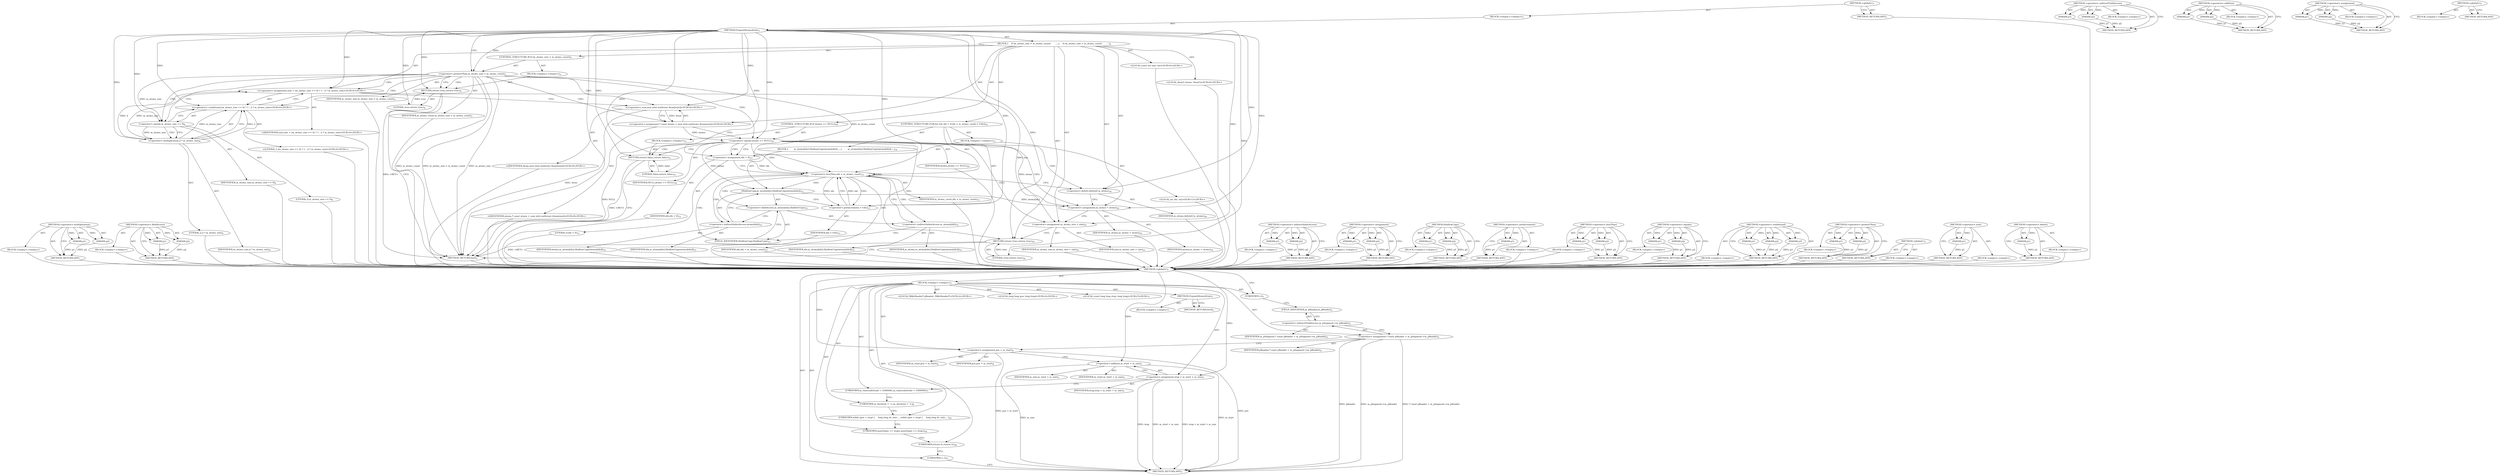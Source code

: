 digraph "&lt;global&gt;" {
vulnerable_115 [label=<(METHOD,&lt;operator&gt;.multiplication)>];
vulnerable_116 [label=<(PARAM,p1)>];
vulnerable_117 [label=<(PARAM,p2)>];
vulnerable_118 [label=<(BLOCK,&lt;empty&gt;,&lt;empty&gt;)>];
vulnerable_119 [label=<(METHOD_RETURN,ANY)>];
vulnerable_138 [label=<(METHOD,&lt;operator&gt;.fieldAccess)>];
vulnerable_139 [label=<(PARAM,p1)>];
vulnerable_140 [label=<(PARAM,p2)>];
vulnerable_141 [label=<(BLOCK,&lt;empty&gt;,&lt;empty&gt;)>];
vulnerable_142 [label=<(METHOD_RETURN,ANY)>];
vulnerable_6 [label=<(METHOD,&lt;global&gt;)<SUB>1</SUB>>];
vulnerable_7 [label=<(BLOCK,&lt;empty&gt;,&lt;empty&gt;)<SUB>1</SUB>>];
vulnerable_8 [label=<(METHOD,ExpandAtomsArray)<SUB>1</SUB>>];
vulnerable_9 [label=<(BLOCK,{
    if (m_atoms_size &gt; m_atoms_count)
       ...,{
    if (m_atoms_size &gt; m_atoms_count)
       ...)<SUB>2</SUB>>];
vulnerable_10 [label=<(CONTROL_STRUCTURE,IF,if (m_atoms_size &gt; m_atoms_count))<SUB>3</SUB>>];
vulnerable_11 [label=<(&lt;operator&gt;.greaterThan,m_atoms_size &gt; m_atoms_count)<SUB>3</SUB>>];
vulnerable_12 [label=<(IDENTIFIER,m_atoms_size,m_atoms_size &gt; m_atoms_count)<SUB>3</SUB>>];
vulnerable_13 [label=<(IDENTIFIER,m_atoms_count,m_atoms_size &gt; m_atoms_count)<SUB>3</SUB>>];
vulnerable_14 [label=<(BLOCK,&lt;empty&gt;,&lt;empty&gt;)<SUB>4</SUB>>];
vulnerable_15 [label=<(RETURN,return true;,return true;)<SUB>4</SUB>>];
vulnerable_16 [label=<(LITERAL,true,return true;)<SUB>4</SUB>>];
vulnerable_17 [label="<(LOCAL,const int size: int)<SUB>6</SUB>>"];
vulnerable_18 [label="<(&lt;operator&gt;.assignment,size = (m_atoms_size == 0) ? 1 : 2 * m_atoms_size)<SUB>6</SUB>>"];
vulnerable_19 [label="<(IDENTIFIER,size,size = (m_atoms_size == 0) ? 1 : 2 * m_atoms_size)<SUB>6</SUB>>"];
vulnerable_20 [label="<(&lt;operator&gt;.conditional,(m_atoms_size == 0) ? 1 : 2 * m_atoms_size)<SUB>6</SUB>>"];
vulnerable_21 [label=<(&lt;operator&gt;.equals,m_atoms_size == 0)<SUB>6</SUB>>];
vulnerable_22 [label=<(IDENTIFIER,m_atoms_size,m_atoms_size == 0)<SUB>6</SUB>>];
vulnerable_23 [label=<(LITERAL,0,m_atoms_size == 0)<SUB>6</SUB>>];
vulnerable_24 [label="<(LITERAL,1,(m_atoms_size == 0) ? 1 : 2 * m_atoms_size)<SUB>6</SUB>>"];
vulnerable_25 [label=<(&lt;operator&gt;.multiplication,2 * m_atoms_size)<SUB>6</SUB>>];
vulnerable_26 [label=<(LITERAL,2,2 * m_atoms_size)<SUB>6</SUB>>];
vulnerable_27 [label=<(IDENTIFIER,m_atoms_size,2 * m_atoms_size)<SUB>6</SUB>>];
vulnerable_28 [label="<(LOCAL,Atom* atoms: Atom*)<SUB>8</SUB>>"];
vulnerable_29 [label="<(&lt;operator&gt;.assignment,* const atoms = new (std::nothrow) Atom[size])<SUB>8</SUB>>"];
vulnerable_30 [label="<(IDENTIFIER,atoms,* const atoms = new (std::nothrow) Atom[size])<SUB>8</SUB>>"];
vulnerable_31 [label="<(&lt;operator&gt;.new,new (std::nothrow) Atom[size])<SUB>8</SUB>>"];
vulnerable_32 [label="<(IDENTIFIER,Atom,new (std::nothrow) Atom[size])<SUB>8</SUB>>"];
vulnerable_33 [label=<(CONTROL_STRUCTURE,IF,if (atoms == NULL))<SUB>10</SUB>>];
vulnerable_34 [label=<(&lt;operator&gt;.equals,atoms == NULL)<SUB>10</SUB>>];
vulnerable_35 [label=<(IDENTIFIER,atoms,atoms == NULL)<SUB>10</SUB>>];
vulnerable_36 [label=<(IDENTIFIER,NULL,atoms == NULL)<SUB>10</SUB>>];
vulnerable_37 [label=<(BLOCK,&lt;empty&gt;,&lt;empty&gt;)<SUB>11</SUB>>];
vulnerable_38 [label=<(RETURN,return false;,return false;)<SUB>11</SUB>>];
vulnerable_39 [label=<(LITERAL,false,return false;)<SUB>11</SUB>>];
vulnerable_40 [label=<(CONTROL_STRUCTURE,FOR,for (int idx = 0;idx &lt; m_atoms_count;++idx))<SUB>13</SUB>>];
vulnerable_41 [label=<(BLOCK,&lt;empty&gt;,&lt;empty&gt;)<SUB>13</SUB>>];
vulnerable_42 [label="<(LOCAL,int idx: int)<SUB>13</SUB>>"];
vulnerable_43 [label=<(&lt;operator&gt;.assignment,idx = 0)<SUB>13</SUB>>];
vulnerable_44 [label=<(IDENTIFIER,idx,idx = 0)<SUB>13</SUB>>];
vulnerable_45 [label=<(LITERAL,0,idx = 0)<SUB>13</SUB>>];
vulnerable_46 [label=<(&lt;operator&gt;.lessThan,idx &lt; m_atoms_count)<SUB>13</SUB>>];
vulnerable_47 [label=<(IDENTIFIER,idx,idx &lt; m_atoms_count)<SUB>13</SUB>>];
vulnerable_48 [label=<(IDENTIFIER,m_atoms_count,idx &lt; m_atoms_count)<SUB>13</SUB>>];
vulnerable_49 [label=<(&lt;operator&gt;.preIncrement,++idx)<SUB>13</SUB>>];
vulnerable_50 [label=<(IDENTIFIER,idx,++idx)<SUB>13</SUB>>];
vulnerable_51 [label=<(BLOCK,{
        m_atoms[idx].ShallowCopy(atoms[idx]);...,{
        m_atoms[idx].ShallowCopy(atoms[idx]);...)<SUB>14</SUB>>];
vulnerable_52 [label=<(ShallowCopy,m_atoms[idx].ShallowCopy(atoms[idx]))<SUB>15</SUB>>];
vulnerable_53 [label=<(&lt;operator&gt;.fieldAccess,m_atoms[idx].ShallowCopy)<SUB>15</SUB>>];
vulnerable_54 [label=<(&lt;operator&gt;.indirectIndexAccess,m_atoms[idx])<SUB>15</SUB>>];
vulnerable_55 [label=<(IDENTIFIER,m_atoms,m_atoms[idx].ShallowCopy(atoms[idx]))<SUB>15</SUB>>];
vulnerable_56 [label=<(IDENTIFIER,idx,m_atoms[idx].ShallowCopy(atoms[idx]))<SUB>15</SUB>>];
vulnerable_57 [label=<(FIELD_IDENTIFIER,ShallowCopy,ShallowCopy)<SUB>15</SUB>>];
vulnerable_58 [label=<(&lt;operator&gt;.indirectIndexAccess,atoms[idx])<SUB>15</SUB>>];
vulnerable_59 [label=<(IDENTIFIER,atoms,m_atoms[idx].ShallowCopy(atoms[idx]))<SUB>15</SUB>>];
vulnerable_60 [label=<(IDENTIFIER,idx,m_atoms[idx].ShallowCopy(atoms[idx]))<SUB>15</SUB>>];
vulnerable_61 [label=<(&lt;operator&gt;.delete,delete[] m_atoms)<SUB>18</SUB>>];
vulnerable_62 [label=<(IDENTIFIER,m_atoms,delete[] m_atoms)<SUB>18</SUB>>];
vulnerable_63 [label=<(&lt;operator&gt;.assignment,m_atoms = atoms)<SUB>19</SUB>>];
vulnerable_64 [label=<(IDENTIFIER,m_atoms,m_atoms = atoms)<SUB>19</SUB>>];
vulnerable_65 [label=<(IDENTIFIER,atoms,m_atoms = atoms)<SUB>19</SUB>>];
vulnerable_66 [label=<(&lt;operator&gt;.assignment,m_atoms_size = size)<SUB>21</SUB>>];
vulnerable_67 [label=<(IDENTIFIER,m_atoms_size,m_atoms_size = size)<SUB>21</SUB>>];
vulnerable_68 [label=<(IDENTIFIER,size,m_atoms_size = size)<SUB>21</SUB>>];
vulnerable_69 [label=<(RETURN,return true;,return true;)<SUB>22</SUB>>];
vulnerable_70 [label=<(LITERAL,true,return true;)<SUB>22</SUB>>];
vulnerable_71 [label=<(METHOD_RETURN,bool)<SUB>1</SUB>>];
vulnerable_73 [label=<(METHOD_RETURN,ANY)<SUB>1</SUB>>];
vulnerable_143 [label=<(METHOD,&lt;operator&gt;.indirectIndexAccess)>];
vulnerable_144 [label=<(PARAM,p1)>];
vulnerable_145 [label=<(PARAM,p2)>];
vulnerable_146 [label=<(BLOCK,&lt;empty&gt;,&lt;empty&gt;)>];
vulnerable_147 [label=<(METHOD_RETURN,ANY)>];
vulnerable_99 [label=<(METHOD,&lt;operator&gt;.assignment)>];
vulnerable_100 [label=<(PARAM,p1)>];
vulnerable_101 [label=<(PARAM,p2)>];
vulnerable_102 [label=<(BLOCK,&lt;empty&gt;,&lt;empty&gt;)>];
vulnerable_103 [label=<(METHOD_RETURN,ANY)>];
vulnerable_133 [label=<(METHOD,ShallowCopy)>];
vulnerable_134 [label=<(PARAM,p1)>];
vulnerable_135 [label=<(PARAM,p2)>];
vulnerable_136 [label=<(BLOCK,&lt;empty&gt;,&lt;empty&gt;)>];
vulnerable_137 [label=<(METHOD_RETURN,ANY)>];
vulnerable_129 [label=<(METHOD,&lt;operator&gt;.preIncrement)>];
vulnerable_130 [label=<(PARAM,p1)>];
vulnerable_131 [label=<(BLOCK,&lt;empty&gt;,&lt;empty&gt;)>];
vulnerable_132 [label=<(METHOD_RETURN,ANY)>];
vulnerable_124 [label=<(METHOD,&lt;operator&gt;.lessThan)>];
vulnerable_125 [label=<(PARAM,p1)>];
vulnerable_126 [label=<(PARAM,p2)>];
vulnerable_127 [label=<(BLOCK,&lt;empty&gt;,&lt;empty&gt;)>];
vulnerable_128 [label=<(METHOD_RETURN,ANY)>];
vulnerable_110 [label=<(METHOD,&lt;operator&gt;.equals)>];
vulnerable_111 [label=<(PARAM,p1)>];
vulnerable_112 [label=<(PARAM,p2)>];
vulnerable_113 [label=<(BLOCK,&lt;empty&gt;,&lt;empty&gt;)>];
vulnerable_114 [label=<(METHOD_RETURN,ANY)>];
vulnerable_104 [label=<(METHOD,&lt;operator&gt;.conditional)>];
vulnerable_105 [label=<(PARAM,p1)>];
vulnerable_106 [label=<(PARAM,p2)>];
vulnerable_107 [label=<(PARAM,p3)>];
vulnerable_108 [label=<(BLOCK,&lt;empty&gt;,&lt;empty&gt;)>];
vulnerable_109 [label=<(METHOD_RETURN,ANY)>];
vulnerable_94 [label=<(METHOD,&lt;operator&gt;.greaterThan)>];
vulnerable_95 [label=<(PARAM,p1)>];
vulnerable_96 [label=<(PARAM,p2)>];
vulnerable_97 [label=<(BLOCK,&lt;empty&gt;,&lt;empty&gt;)>];
vulnerable_98 [label=<(METHOD_RETURN,ANY)>];
vulnerable_88 [label=<(METHOD,&lt;global&gt;)<SUB>1</SUB>>];
vulnerable_89 [label=<(BLOCK,&lt;empty&gt;,&lt;empty&gt;)>];
vulnerable_90 [label=<(METHOD_RETURN,ANY)>];
vulnerable_120 [label=<(METHOD,&lt;operator&gt;.new)>];
vulnerable_121 [label=<(PARAM,p1)>];
vulnerable_122 [label=<(BLOCK,&lt;empty&gt;,&lt;empty&gt;)>];
vulnerable_123 [label=<(METHOD_RETURN,ANY)>];
vulnerable_148 [label=<(METHOD,&lt;operator&gt;.delete)>];
vulnerable_149 [label=<(PARAM,p1)>];
vulnerable_150 [label=<(BLOCK,&lt;empty&gt;,&lt;empty&gt;)>];
vulnerable_151 [label=<(METHOD_RETURN,ANY)>];
fixed_6 [label=<(METHOD,&lt;global&gt;)<SUB>1</SUB>>];
fixed_7 [label=<(BLOCK,&lt;empty&gt;,&lt;empty&gt;)<SUB>1</SUB>>];
fixed_8 [label=<(METHOD,ExpandAtomsArray)<SUB>1</SUB>>];
fixed_9 [label=<(BLOCK,&lt;empty&gt;,&lt;empty&gt;)>];
fixed_10 [label=<(METHOD_RETURN,bool)<SUB>1</SUB>>];
fixed_12 [label=<(UNKNOWN,),))<SUB>1</SUB>>];
fixed_13 [label="<(LOCAL,IMkvReader* pReader: IMkvReader*)<SUB>2</SUB>>"];
fixed_14 [label=<(&lt;operator&gt;.assignment,* const pReader = m_pSegment-&gt;m_pReader)<SUB>2</SUB>>];
fixed_15 [label=<(IDENTIFIER,pReader,* const pReader = m_pSegment-&gt;m_pReader)<SUB>2</SUB>>];
fixed_16 [label=<(&lt;operator&gt;.indirectFieldAccess,m_pSegment-&gt;m_pReader)<SUB>2</SUB>>];
fixed_17 [label=<(IDENTIFIER,m_pSegment,* const pReader = m_pSegment-&gt;m_pReader)<SUB>2</SUB>>];
fixed_18 [label=<(FIELD_IDENTIFIER,m_pReader,m_pReader)<SUB>2</SUB>>];
fixed_19 [label="<(LOCAL,long long pos: long long)<SUB>4</SUB>>"];
fixed_20 [label=<(&lt;operator&gt;.assignment,pos = m_start)<SUB>4</SUB>>];
fixed_21 [label=<(IDENTIFIER,pos,pos = m_start)<SUB>4</SUB>>];
fixed_22 [label=<(IDENTIFIER,m_start,pos = m_start)<SUB>4</SUB>>];
fixed_23 [label="<(LOCAL,const long long stop: long long)<SUB>5</SUB>>"];
fixed_24 [label=<(&lt;operator&gt;.assignment,stop = m_start + m_size)<SUB>5</SUB>>];
fixed_25 [label=<(IDENTIFIER,stop,stop = m_start + m_size)<SUB>5</SUB>>];
fixed_26 [label=<(&lt;operator&gt;.addition,m_start + m_size)<SUB>5</SUB>>];
fixed_27 [label=<(IDENTIFIER,m_start,m_start + m_size)<SUB>5</SUB>>];
fixed_28 [label=<(IDENTIFIER,m_size,m_start + m_size)<SUB>5</SUB>>];
fixed_29 [label=<(UNKNOWN,m_timecodeScale = 1000000;,m_timecodeScale = 1000000;)<SUB>7</SUB>>];
fixed_30 [label=<(UNKNOWN,m_duration = -1;,m_duration = -1;)<SUB>8</SUB>>];
fixed_31 [label=<(UNKNOWN,while (pos &lt; stop) {
    long long id, size;
 
...,while (pos &lt; stop) {
    long long id, size;
 
...)<SUB>10</SUB>>];
fixed_32 [label=<(UNKNOWN,assert(pos == stop);,assert(pos == stop);)<SUB>54</SUB>>];
fixed_33 [label=<(UNKNOWN,return 0;,return 0;)<SUB>56</SUB>>];
fixed_34 [label=<(UNKNOWN,},})<SUB>57</SUB>>];
fixed_35 [label=<(METHOD_RETURN,ANY)<SUB>1</SUB>>];
fixed_57 [label=<(METHOD,&lt;operator&gt;.indirectFieldAccess)>];
fixed_58 [label=<(PARAM,p1)>];
fixed_59 [label=<(PARAM,p2)>];
fixed_60 [label=<(BLOCK,&lt;empty&gt;,&lt;empty&gt;)>];
fixed_61 [label=<(METHOD_RETURN,ANY)>];
fixed_62 [label=<(METHOD,&lt;operator&gt;.addition)>];
fixed_63 [label=<(PARAM,p1)>];
fixed_64 [label=<(PARAM,p2)>];
fixed_65 [label=<(BLOCK,&lt;empty&gt;,&lt;empty&gt;)>];
fixed_66 [label=<(METHOD_RETURN,ANY)>];
fixed_52 [label=<(METHOD,&lt;operator&gt;.assignment)>];
fixed_53 [label=<(PARAM,p1)>];
fixed_54 [label=<(PARAM,p2)>];
fixed_55 [label=<(BLOCK,&lt;empty&gt;,&lt;empty&gt;)>];
fixed_56 [label=<(METHOD_RETURN,ANY)>];
fixed_46 [label=<(METHOD,&lt;global&gt;)<SUB>1</SUB>>];
fixed_47 [label=<(BLOCK,&lt;empty&gt;,&lt;empty&gt;)>];
fixed_48 [label=<(METHOD_RETURN,ANY)>];
vulnerable_115 -> vulnerable_116  [key=0, label="AST: "];
vulnerable_115 -> vulnerable_116  [key=1, label="DDG: "];
vulnerable_115 -> vulnerable_118  [key=0, label="AST: "];
vulnerable_115 -> vulnerable_117  [key=0, label="AST: "];
vulnerable_115 -> vulnerable_117  [key=1, label="DDG: "];
vulnerable_115 -> vulnerable_119  [key=0, label="AST: "];
vulnerable_115 -> vulnerable_119  [key=1, label="CFG: "];
vulnerable_116 -> vulnerable_119  [key=0, label="DDG: p1"];
vulnerable_117 -> vulnerable_119  [key=0, label="DDG: p2"];
vulnerable_118 -> fixed_6  [key=0];
vulnerable_119 -> fixed_6  [key=0];
vulnerable_138 -> vulnerable_139  [key=0, label="AST: "];
vulnerable_138 -> vulnerable_139  [key=1, label="DDG: "];
vulnerable_138 -> vulnerable_141  [key=0, label="AST: "];
vulnerable_138 -> vulnerable_140  [key=0, label="AST: "];
vulnerable_138 -> vulnerable_140  [key=1, label="DDG: "];
vulnerable_138 -> vulnerable_142  [key=0, label="AST: "];
vulnerable_138 -> vulnerable_142  [key=1, label="CFG: "];
vulnerable_139 -> vulnerable_142  [key=0, label="DDG: p1"];
vulnerable_140 -> vulnerable_142  [key=0, label="DDG: p2"];
vulnerable_141 -> fixed_6  [key=0];
vulnerable_142 -> fixed_6  [key=0];
vulnerable_6 -> vulnerable_7  [key=0, label="AST: "];
vulnerable_6 -> vulnerable_73  [key=0, label="AST: "];
vulnerable_6 -> vulnerable_73  [key=1, label="CFG: "];
vulnerable_7 -> vulnerable_8  [key=0, label="AST: "];
vulnerable_8 -> vulnerable_9  [key=0, label="AST: "];
vulnerable_8 -> vulnerable_71  [key=0, label="AST: "];
vulnerable_8 -> vulnerable_11  [key=0, label="CFG: "];
vulnerable_8 -> vulnerable_11  [key=1, label="DDG: "];
vulnerable_8 -> vulnerable_18  [key=0, label="DDG: "];
vulnerable_8 -> vulnerable_63  [key=0, label="DDG: "];
vulnerable_8 -> vulnerable_66  [key=0, label="DDG: "];
vulnerable_8 -> vulnerable_69  [key=0, label="DDG: "];
vulnerable_8 -> vulnerable_61  [key=0, label="DDG: "];
vulnerable_8 -> vulnerable_70  [key=0, label="DDG: "];
vulnerable_8 -> vulnerable_15  [key=0, label="DDG: "];
vulnerable_8 -> vulnerable_20  [key=0, label="DDG: "];
vulnerable_8 -> vulnerable_31  [key=0, label="DDG: "];
vulnerable_8 -> vulnerable_34  [key=0, label="DDG: "];
vulnerable_8 -> vulnerable_38  [key=0, label="DDG: "];
vulnerable_8 -> vulnerable_43  [key=0, label="DDG: "];
vulnerable_8 -> vulnerable_46  [key=0, label="DDG: "];
vulnerable_8 -> vulnerable_49  [key=0, label="DDG: "];
vulnerable_8 -> vulnerable_16  [key=0, label="DDG: "];
vulnerable_8 -> vulnerable_21  [key=0, label="DDG: "];
vulnerable_8 -> vulnerable_25  [key=0, label="DDG: "];
vulnerable_8 -> vulnerable_39  [key=0, label="DDG: "];
vulnerable_9 -> vulnerable_10  [key=0, label="AST: "];
vulnerable_9 -> vulnerable_17  [key=0, label="AST: "];
vulnerable_9 -> vulnerable_18  [key=0, label="AST: "];
vulnerable_9 -> vulnerable_28  [key=0, label="AST: "];
vulnerable_9 -> vulnerable_29  [key=0, label="AST: "];
vulnerable_9 -> vulnerable_33  [key=0, label="AST: "];
vulnerable_9 -> vulnerable_40  [key=0, label="AST: "];
vulnerable_9 -> vulnerable_61  [key=0, label="AST: "];
vulnerable_9 -> vulnerable_63  [key=0, label="AST: "];
vulnerable_9 -> vulnerable_66  [key=0, label="AST: "];
vulnerable_9 -> vulnerable_69  [key=0, label="AST: "];
vulnerable_10 -> vulnerable_11  [key=0, label="AST: "];
vulnerable_10 -> vulnerable_14  [key=0, label="AST: "];
vulnerable_11 -> vulnerable_12  [key=0, label="AST: "];
vulnerable_11 -> vulnerable_13  [key=0, label="AST: "];
vulnerable_11 -> vulnerable_15  [key=0, label="CFG: "];
vulnerable_11 -> vulnerable_15  [key=1, label="CDG: "];
vulnerable_11 -> vulnerable_21  [key=0, label="CFG: "];
vulnerable_11 -> vulnerable_21  [key=1, label="DDG: m_atoms_size"];
vulnerable_11 -> vulnerable_21  [key=2, label="CDG: "];
vulnerable_11 -> vulnerable_71  [key=0, label="DDG: m_atoms_size"];
vulnerable_11 -> vulnerable_71  [key=1, label="DDG: m_atoms_count"];
vulnerable_11 -> vulnerable_71  [key=2, label="DDG: m_atoms_size &gt; m_atoms_count"];
vulnerable_11 -> vulnerable_46  [key=0, label="DDG: m_atoms_count"];
vulnerable_11 -> vulnerable_34  [key=0, label="CDG: "];
vulnerable_11 -> vulnerable_20  [key=0, label="CDG: "];
vulnerable_11 -> vulnerable_29  [key=0, label="CDG: "];
vulnerable_11 -> vulnerable_18  [key=0, label="CDG: "];
vulnerable_11 -> vulnerable_31  [key=0, label="CDG: "];
vulnerable_12 -> fixed_6  [key=0];
vulnerable_13 -> fixed_6  [key=0];
vulnerable_14 -> vulnerable_15  [key=0, label="AST: "];
vulnerable_15 -> vulnerable_16  [key=0, label="AST: "];
vulnerable_15 -> vulnerable_71  [key=0, label="CFG: "];
vulnerable_15 -> vulnerable_71  [key=1, label="DDG: &lt;RET&gt;"];
vulnerable_16 -> vulnerable_15  [key=0, label="DDG: true"];
vulnerable_17 -> fixed_6  [key=0];
vulnerable_18 -> vulnerable_19  [key=0, label="AST: "];
vulnerable_18 -> vulnerable_20  [key=0, label="AST: "];
vulnerable_18 -> vulnerable_31  [key=0, label="CFG: "];
vulnerable_18 -> vulnerable_66  [key=0, label="DDG: size"];
vulnerable_19 -> fixed_6  [key=0];
vulnerable_20 -> vulnerable_21  [key=0, label="AST: "];
vulnerable_20 -> vulnerable_24  [key=0, label="AST: "];
vulnerable_20 -> vulnerable_25  [key=0, label="AST: "];
vulnerable_20 -> vulnerable_18  [key=0, label="CFG: "];
vulnerable_21 -> vulnerable_22  [key=0, label="AST: "];
vulnerable_21 -> vulnerable_23  [key=0, label="AST: "];
vulnerable_21 -> vulnerable_20  [key=0, label="CFG: "];
vulnerable_21 -> vulnerable_25  [key=0, label="CFG: "];
vulnerable_21 -> vulnerable_25  [key=1, label="DDG: m_atoms_size"];
vulnerable_21 -> vulnerable_25  [key=2, label="CDG: "];
vulnerable_22 -> fixed_6  [key=0];
vulnerable_23 -> fixed_6  [key=0];
vulnerable_24 -> fixed_6  [key=0];
vulnerable_25 -> vulnerable_26  [key=0, label="AST: "];
vulnerable_25 -> vulnerable_27  [key=0, label="AST: "];
vulnerable_25 -> vulnerable_20  [key=0, label="CFG: "];
vulnerable_25 -> vulnerable_20  [key=1, label="DDG: 2"];
vulnerable_25 -> vulnerable_20  [key=2, label="DDG: m_atoms_size"];
vulnerable_25 -> vulnerable_18  [key=0, label="DDG: 2"];
vulnerable_25 -> vulnerable_18  [key=1, label="DDG: m_atoms_size"];
vulnerable_26 -> fixed_6  [key=0];
vulnerable_27 -> fixed_6  [key=0];
vulnerable_28 -> fixed_6  [key=0];
vulnerable_29 -> vulnerable_30  [key=0, label="AST: "];
vulnerable_29 -> vulnerable_31  [key=0, label="AST: "];
vulnerable_29 -> vulnerable_34  [key=0, label="CFG: "];
vulnerable_29 -> vulnerable_34  [key=1, label="DDG: atoms"];
vulnerable_30 -> fixed_6  [key=0];
vulnerable_31 -> vulnerable_32  [key=0, label="AST: "];
vulnerable_31 -> vulnerable_29  [key=0, label="CFG: "];
vulnerable_31 -> vulnerable_29  [key=1, label="DDG: Atom"];
vulnerable_31 -> vulnerable_71  [key=0, label="DDG: Atom"];
vulnerable_32 -> fixed_6  [key=0];
vulnerable_33 -> vulnerable_34  [key=0, label="AST: "];
vulnerable_33 -> vulnerable_37  [key=0, label="AST: "];
vulnerable_34 -> vulnerable_35  [key=0, label="AST: "];
vulnerable_34 -> vulnerable_36  [key=0, label="AST: "];
vulnerable_34 -> vulnerable_38  [key=0, label="CFG: "];
vulnerable_34 -> vulnerable_38  [key=1, label="CDG: "];
vulnerable_34 -> vulnerable_43  [key=0, label="CFG: "];
vulnerable_34 -> vulnerable_43  [key=1, label="CDG: "];
vulnerable_34 -> vulnerable_71  [key=0, label="DDG: NULL"];
vulnerable_34 -> vulnerable_63  [key=0, label="DDG: atoms"];
vulnerable_34 -> vulnerable_63  [key=1, label="CDG: "];
vulnerable_34 -> vulnerable_52  [key=0, label="DDG: atoms"];
vulnerable_34 -> vulnerable_66  [key=0, label="CDG: "];
vulnerable_34 -> vulnerable_46  [key=0, label="CDG: "];
vulnerable_34 -> vulnerable_69  [key=0, label="CDG: "];
vulnerable_34 -> vulnerable_61  [key=0, label="CDG: "];
vulnerable_35 -> fixed_6  [key=0];
vulnerable_36 -> fixed_6  [key=0];
vulnerable_37 -> vulnerable_38  [key=0, label="AST: "];
vulnerable_38 -> vulnerable_39  [key=0, label="AST: "];
vulnerable_38 -> vulnerable_71  [key=0, label="CFG: "];
vulnerable_38 -> vulnerable_71  [key=1, label="DDG: &lt;RET&gt;"];
vulnerable_39 -> vulnerable_38  [key=0, label="DDG: false"];
vulnerable_40 -> vulnerable_41  [key=0, label="AST: "];
vulnerable_40 -> vulnerable_46  [key=0, label="AST: "];
vulnerable_40 -> vulnerable_49  [key=0, label="AST: "];
vulnerable_40 -> vulnerable_51  [key=0, label="AST: "];
vulnerable_41 -> vulnerable_42  [key=0, label="AST: "];
vulnerable_41 -> vulnerable_43  [key=0, label="AST: "];
vulnerable_42 -> fixed_6  [key=0];
vulnerable_43 -> vulnerable_44  [key=0, label="AST: "];
vulnerable_43 -> vulnerable_45  [key=0, label="AST: "];
vulnerable_43 -> vulnerable_46  [key=0, label="CFG: "];
vulnerable_43 -> vulnerable_46  [key=1, label="DDG: idx"];
vulnerable_44 -> fixed_6  [key=0];
vulnerable_45 -> fixed_6  [key=0];
vulnerable_46 -> vulnerable_47  [key=0, label="AST: "];
vulnerable_46 -> vulnerable_48  [key=0, label="AST: "];
vulnerable_46 -> vulnerable_54  [key=0, label="CFG: "];
vulnerable_46 -> vulnerable_54  [key=1, label="CDG: "];
vulnerable_46 -> vulnerable_61  [key=0, label="CFG: "];
vulnerable_46 -> vulnerable_49  [key=0, label="DDG: idx"];
vulnerable_46 -> vulnerable_49  [key=1, label="CDG: "];
vulnerable_46 -> vulnerable_57  [key=0, label="CDG: "];
vulnerable_46 -> vulnerable_52  [key=0, label="CDG: "];
vulnerable_46 -> vulnerable_46  [key=0, label="CDG: "];
vulnerable_46 -> vulnerable_58  [key=0, label="CDG: "];
vulnerable_46 -> vulnerable_53  [key=0, label="CDG: "];
vulnerable_47 -> fixed_6  [key=0];
vulnerable_48 -> fixed_6  [key=0];
vulnerable_49 -> vulnerable_50  [key=0, label="AST: "];
vulnerable_49 -> vulnerable_46  [key=0, label="CFG: "];
vulnerable_49 -> vulnerable_46  [key=1, label="DDG: idx"];
vulnerable_50 -> fixed_6  [key=0];
vulnerable_51 -> vulnerable_52  [key=0, label="AST: "];
vulnerable_52 -> vulnerable_53  [key=0, label="AST: "];
vulnerable_52 -> vulnerable_58  [key=0, label="AST: "];
vulnerable_52 -> vulnerable_49  [key=0, label="CFG: "];
vulnerable_52 -> vulnerable_63  [key=0, label="DDG: atoms[idx]"];
vulnerable_53 -> vulnerable_54  [key=0, label="AST: "];
vulnerable_53 -> vulnerable_57  [key=0, label="AST: "];
vulnerable_53 -> vulnerable_58  [key=0, label="CFG: "];
vulnerable_54 -> vulnerable_55  [key=0, label="AST: "];
vulnerable_54 -> vulnerable_56  [key=0, label="AST: "];
vulnerable_54 -> vulnerable_57  [key=0, label="CFG: "];
vulnerable_55 -> fixed_6  [key=0];
vulnerable_56 -> fixed_6  [key=0];
vulnerable_57 -> vulnerable_53  [key=0, label="CFG: "];
vulnerable_58 -> vulnerable_59  [key=0, label="AST: "];
vulnerable_58 -> vulnerable_60  [key=0, label="AST: "];
vulnerable_58 -> vulnerable_52  [key=0, label="CFG: "];
vulnerable_59 -> fixed_6  [key=0];
vulnerable_60 -> fixed_6  [key=0];
vulnerable_61 -> vulnerable_62  [key=0, label="AST: "];
vulnerable_61 -> vulnerable_63  [key=0, label="CFG: "];
vulnerable_62 -> fixed_6  [key=0];
vulnerable_63 -> vulnerable_64  [key=0, label="AST: "];
vulnerable_63 -> vulnerable_65  [key=0, label="AST: "];
vulnerable_63 -> vulnerable_66  [key=0, label="CFG: "];
vulnerable_64 -> fixed_6  [key=0];
vulnerable_65 -> fixed_6  [key=0];
vulnerable_66 -> vulnerable_67  [key=0, label="AST: "];
vulnerable_66 -> vulnerable_68  [key=0, label="AST: "];
vulnerable_66 -> vulnerable_69  [key=0, label="CFG: "];
vulnerable_67 -> fixed_6  [key=0];
vulnerable_68 -> fixed_6  [key=0];
vulnerable_69 -> vulnerable_70  [key=0, label="AST: "];
vulnerable_69 -> vulnerable_71  [key=0, label="CFG: "];
vulnerable_69 -> vulnerable_71  [key=1, label="DDG: &lt;RET&gt;"];
vulnerable_70 -> vulnerable_69  [key=0, label="DDG: true"];
vulnerable_71 -> fixed_6  [key=0];
vulnerable_73 -> fixed_6  [key=0];
vulnerable_143 -> vulnerable_144  [key=0, label="AST: "];
vulnerable_143 -> vulnerable_144  [key=1, label="DDG: "];
vulnerable_143 -> vulnerable_146  [key=0, label="AST: "];
vulnerable_143 -> vulnerable_145  [key=0, label="AST: "];
vulnerable_143 -> vulnerable_145  [key=1, label="DDG: "];
vulnerable_143 -> vulnerable_147  [key=0, label="AST: "];
vulnerable_143 -> vulnerable_147  [key=1, label="CFG: "];
vulnerable_144 -> vulnerable_147  [key=0, label="DDG: p1"];
vulnerable_145 -> vulnerable_147  [key=0, label="DDG: p2"];
vulnerable_146 -> fixed_6  [key=0];
vulnerable_147 -> fixed_6  [key=0];
vulnerable_99 -> vulnerable_100  [key=0, label="AST: "];
vulnerable_99 -> vulnerable_100  [key=1, label="DDG: "];
vulnerable_99 -> vulnerable_102  [key=0, label="AST: "];
vulnerable_99 -> vulnerable_101  [key=0, label="AST: "];
vulnerable_99 -> vulnerable_101  [key=1, label="DDG: "];
vulnerable_99 -> vulnerable_103  [key=0, label="AST: "];
vulnerable_99 -> vulnerable_103  [key=1, label="CFG: "];
vulnerable_100 -> vulnerable_103  [key=0, label="DDG: p1"];
vulnerable_101 -> vulnerable_103  [key=0, label="DDG: p2"];
vulnerable_102 -> fixed_6  [key=0];
vulnerable_103 -> fixed_6  [key=0];
vulnerable_133 -> vulnerable_134  [key=0, label="AST: "];
vulnerable_133 -> vulnerable_134  [key=1, label="DDG: "];
vulnerable_133 -> vulnerable_136  [key=0, label="AST: "];
vulnerable_133 -> vulnerable_135  [key=0, label="AST: "];
vulnerable_133 -> vulnerable_135  [key=1, label="DDG: "];
vulnerable_133 -> vulnerable_137  [key=0, label="AST: "];
vulnerable_133 -> vulnerable_137  [key=1, label="CFG: "];
vulnerable_134 -> vulnerable_137  [key=0, label="DDG: p1"];
vulnerable_135 -> vulnerable_137  [key=0, label="DDG: p2"];
vulnerable_136 -> fixed_6  [key=0];
vulnerable_137 -> fixed_6  [key=0];
vulnerable_129 -> vulnerable_130  [key=0, label="AST: "];
vulnerable_129 -> vulnerable_130  [key=1, label="DDG: "];
vulnerable_129 -> vulnerable_131  [key=0, label="AST: "];
vulnerable_129 -> vulnerable_132  [key=0, label="AST: "];
vulnerable_129 -> vulnerable_132  [key=1, label="CFG: "];
vulnerable_130 -> vulnerable_132  [key=0, label="DDG: p1"];
vulnerable_131 -> fixed_6  [key=0];
vulnerable_132 -> fixed_6  [key=0];
vulnerable_124 -> vulnerable_125  [key=0, label="AST: "];
vulnerable_124 -> vulnerable_125  [key=1, label="DDG: "];
vulnerable_124 -> vulnerable_127  [key=0, label="AST: "];
vulnerable_124 -> vulnerable_126  [key=0, label="AST: "];
vulnerable_124 -> vulnerable_126  [key=1, label="DDG: "];
vulnerable_124 -> vulnerable_128  [key=0, label="AST: "];
vulnerable_124 -> vulnerable_128  [key=1, label="CFG: "];
vulnerable_125 -> vulnerable_128  [key=0, label="DDG: p1"];
vulnerable_126 -> vulnerable_128  [key=0, label="DDG: p2"];
vulnerable_127 -> fixed_6  [key=0];
vulnerable_128 -> fixed_6  [key=0];
vulnerable_110 -> vulnerable_111  [key=0, label="AST: "];
vulnerable_110 -> vulnerable_111  [key=1, label="DDG: "];
vulnerable_110 -> vulnerable_113  [key=0, label="AST: "];
vulnerable_110 -> vulnerable_112  [key=0, label="AST: "];
vulnerable_110 -> vulnerable_112  [key=1, label="DDG: "];
vulnerable_110 -> vulnerable_114  [key=0, label="AST: "];
vulnerable_110 -> vulnerable_114  [key=1, label="CFG: "];
vulnerable_111 -> vulnerable_114  [key=0, label="DDG: p1"];
vulnerable_112 -> vulnerable_114  [key=0, label="DDG: p2"];
vulnerable_113 -> fixed_6  [key=0];
vulnerable_114 -> fixed_6  [key=0];
vulnerable_104 -> vulnerable_105  [key=0, label="AST: "];
vulnerable_104 -> vulnerable_105  [key=1, label="DDG: "];
vulnerable_104 -> vulnerable_108  [key=0, label="AST: "];
vulnerable_104 -> vulnerable_106  [key=0, label="AST: "];
vulnerable_104 -> vulnerable_106  [key=1, label="DDG: "];
vulnerable_104 -> vulnerable_109  [key=0, label="AST: "];
vulnerable_104 -> vulnerable_109  [key=1, label="CFG: "];
vulnerable_104 -> vulnerable_107  [key=0, label="AST: "];
vulnerable_104 -> vulnerable_107  [key=1, label="DDG: "];
vulnerable_105 -> vulnerable_109  [key=0, label="DDG: p1"];
vulnerable_106 -> vulnerable_109  [key=0, label="DDG: p2"];
vulnerable_107 -> vulnerable_109  [key=0, label="DDG: p3"];
vulnerable_108 -> fixed_6  [key=0];
vulnerable_109 -> fixed_6  [key=0];
vulnerable_94 -> vulnerable_95  [key=0, label="AST: "];
vulnerable_94 -> vulnerable_95  [key=1, label="DDG: "];
vulnerable_94 -> vulnerable_97  [key=0, label="AST: "];
vulnerable_94 -> vulnerable_96  [key=0, label="AST: "];
vulnerable_94 -> vulnerable_96  [key=1, label="DDG: "];
vulnerable_94 -> vulnerable_98  [key=0, label="AST: "];
vulnerable_94 -> vulnerable_98  [key=1, label="CFG: "];
vulnerable_95 -> vulnerable_98  [key=0, label="DDG: p1"];
vulnerable_96 -> vulnerable_98  [key=0, label="DDG: p2"];
vulnerable_97 -> fixed_6  [key=0];
vulnerable_98 -> fixed_6  [key=0];
vulnerable_88 -> vulnerable_89  [key=0, label="AST: "];
vulnerable_88 -> vulnerable_90  [key=0, label="AST: "];
vulnerable_88 -> vulnerable_90  [key=1, label="CFG: "];
vulnerable_89 -> fixed_6  [key=0];
vulnerable_90 -> fixed_6  [key=0];
vulnerable_120 -> vulnerable_121  [key=0, label="AST: "];
vulnerable_120 -> vulnerable_121  [key=1, label="DDG: "];
vulnerable_120 -> vulnerable_122  [key=0, label="AST: "];
vulnerable_120 -> vulnerable_123  [key=0, label="AST: "];
vulnerable_120 -> vulnerable_123  [key=1, label="CFG: "];
vulnerable_121 -> vulnerable_123  [key=0, label="DDG: p1"];
vulnerable_122 -> fixed_6  [key=0];
vulnerable_123 -> fixed_6  [key=0];
vulnerable_148 -> vulnerable_149  [key=0, label="AST: "];
vulnerable_148 -> vulnerable_149  [key=1, label="DDG: "];
vulnerable_148 -> vulnerable_150  [key=0, label="AST: "];
vulnerable_148 -> vulnerable_151  [key=0, label="AST: "];
vulnerable_148 -> vulnerable_151  [key=1, label="CFG: "];
vulnerable_149 -> vulnerable_151  [key=0, label="DDG: p1"];
vulnerable_150 -> fixed_6  [key=0];
vulnerable_151 -> fixed_6  [key=0];
fixed_6 -> fixed_7  [key=0, label="AST: "];
fixed_6 -> fixed_35  [key=0, label="AST: "];
fixed_6 -> fixed_12  [key=0, label="CFG: "];
fixed_6 -> fixed_20  [key=0, label="DDG: "];
fixed_6 -> fixed_24  [key=0, label="DDG: "];
fixed_6 -> fixed_26  [key=0, label="DDG: "];
fixed_7 -> fixed_8  [key=0, label="AST: "];
fixed_7 -> fixed_12  [key=0, label="AST: "];
fixed_7 -> fixed_13  [key=0, label="AST: "];
fixed_7 -> fixed_14  [key=0, label="AST: "];
fixed_7 -> fixed_19  [key=0, label="AST: "];
fixed_7 -> fixed_20  [key=0, label="AST: "];
fixed_7 -> fixed_23  [key=0, label="AST: "];
fixed_7 -> fixed_24  [key=0, label="AST: "];
fixed_7 -> fixed_29  [key=0, label="AST: "];
fixed_7 -> fixed_30  [key=0, label="AST: "];
fixed_7 -> fixed_31  [key=0, label="AST: "];
fixed_7 -> fixed_32  [key=0, label="AST: "];
fixed_7 -> fixed_33  [key=0, label="AST: "];
fixed_7 -> fixed_34  [key=0, label="AST: "];
fixed_8 -> fixed_9  [key=0, label="AST: "];
fixed_8 -> fixed_10  [key=0, label="AST: "];
fixed_8 -> fixed_10  [key=1, label="CFG: "];
fixed_12 -> fixed_18  [key=0, label="CFG: "];
fixed_14 -> fixed_15  [key=0, label="AST: "];
fixed_14 -> fixed_16  [key=0, label="AST: "];
fixed_14 -> fixed_20  [key=0, label="CFG: "];
fixed_14 -> fixed_35  [key=0, label="DDG: pReader"];
fixed_14 -> fixed_35  [key=1, label="DDG: m_pSegment-&gt;m_pReader"];
fixed_14 -> fixed_35  [key=2, label="DDG: * const pReader = m_pSegment-&gt;m_pReader"];
fixed_16 -> fixed_17  [key=0, label="AST: "];
fixed_16 -> fixed_18  [key=0, label="AST: "];
fixed_16 -> fixed_14  [key=0, label="CFG: "];
fixed_18 -> fixed_16  [key=0, label="CFG: "];
fixed_20 -> fixed_21  [key=0, label="AST: "];
fixed_20 -> fixed_22  [key=0, label="AST: "];
fixed_20 -> fixed_26  [key=0, label="CFG: "];
fixed_20 -> fixed_35  [key=0, label="DDG: pos"];
fixed_20 -> fixed_35  [key=1, label="DDG: pos = m_start"];
fixed_24 -> fixed_25  [key=0, label="AST: "];
fixed_24 -> fixed_26  [key=0, label="AST: "];
fixed_24 -> fixed_29  [key=0, label="CFG: "];
fixed_24 -> fixed_35  [key=0, label="DDG: stop"];
fixed_24 -> fixed_35  [key=1, label="DDG: m_start + m_size"];
fixed_24 -> fixed_35  [key=2, label="DDG: stop = m_start + m_size"];
fixed_26 -> fixed_27  [key=0, label="AST: "];
fixed_26 -> fixed_28  [key=0, label="AST: "];
fixed_26 -> fixed_24  [key=0, label="CFG: "];
fixed_26 -> fixed_35  [key=0, label="DDG: m_start"];
fixed_26 -> fixed_35  [key=1, label="DDG: m_size"];
fixed_29 -> fixed_30  [key=0, label="CFG: "];
fixed_30 -> fixed_31  [key=0, label="CFG: "];
fixed_31 -> fixed_32  [key=0, label="CFG: "];
fixed_32 -> fixed_33  [key=0, label="CFG: "];
fixed_33 -> fixed_34  [key=0, label="CFG: "];
fixed_34 -> fixed_35  [key=0, label="CFG: "];
fixed_57 -> fixed_58  [key=0, label="AST: "];
fixed_57 -> fixed_58  [key=1, label="DDG: "];
fixed_57 -> fixed_60  [key=0, label="AST: "];
fixed_57 -> fixed_59  [key=0, label="AST: "];
fixed_57 -> fixed_59  [key=1, label="DDG: "];
fixed_57 -> fixed_61  [key=0, label="AST: "];
fixed_57 -> fixed_61  [key=1, label="CFG: "];
fixed_58 -> fixed_61  [key=0, label="DDG: p1"];
fixed_59 -> fixed_61  [key=0, label="DDG: p2"];
fixed_62 -> fixed_63  [key=0, label="AST: "];
fixed_62 -> fixed_63  [key=1, label="DDG: "];
fixed_62 -> fixed_65  [key=0, label="AST: "];
fixed_62 -> fixed_64  [key=0, label="AST: "];
fixed_62 -> fixed_64  [key=1, label="DDG: "];
fixed_62 -> fixed_66  [key=0, label="AST: "];
fixed_62 -> fixed_66  [key=1, label="CFG: "];
fixed_63 -> fixed_66  [key=0, label="DDG: p1"];
fixed_64 -> fixed_66  [key=0, label="DDG: p2"];
fixed_52 -> fixed_53  [key=0, label="AST: "];
fixed_52 -> fixed_53  [key=1, label="DDG: "];
fixed_52 -> fixed_55  [key=0, label="AST: "];
fixed_52 -> fixed_54  [key=0, label="AST: "];
fixed_52 -> fixed_54  [key=1, label="DDG: "];
fixed_52 -> fixed_56  [key=0, label="AST: "];
fixed_52 -> fixed_56  [key=1, label="CFG: "];
fixed_53 -> fixed_56  [key=0, label="DDG: p1"];
fixed_54 -> fixed_56  [key=0, label="DDG: p2"];
fixed_46 -> fixed_47  [key=0, label="AST: "];
fixed_46 -> fixed_48  [key=0, label="AST: "];
fixed_46 -> fixed_48  [key=1, label="CFG: "];
}
